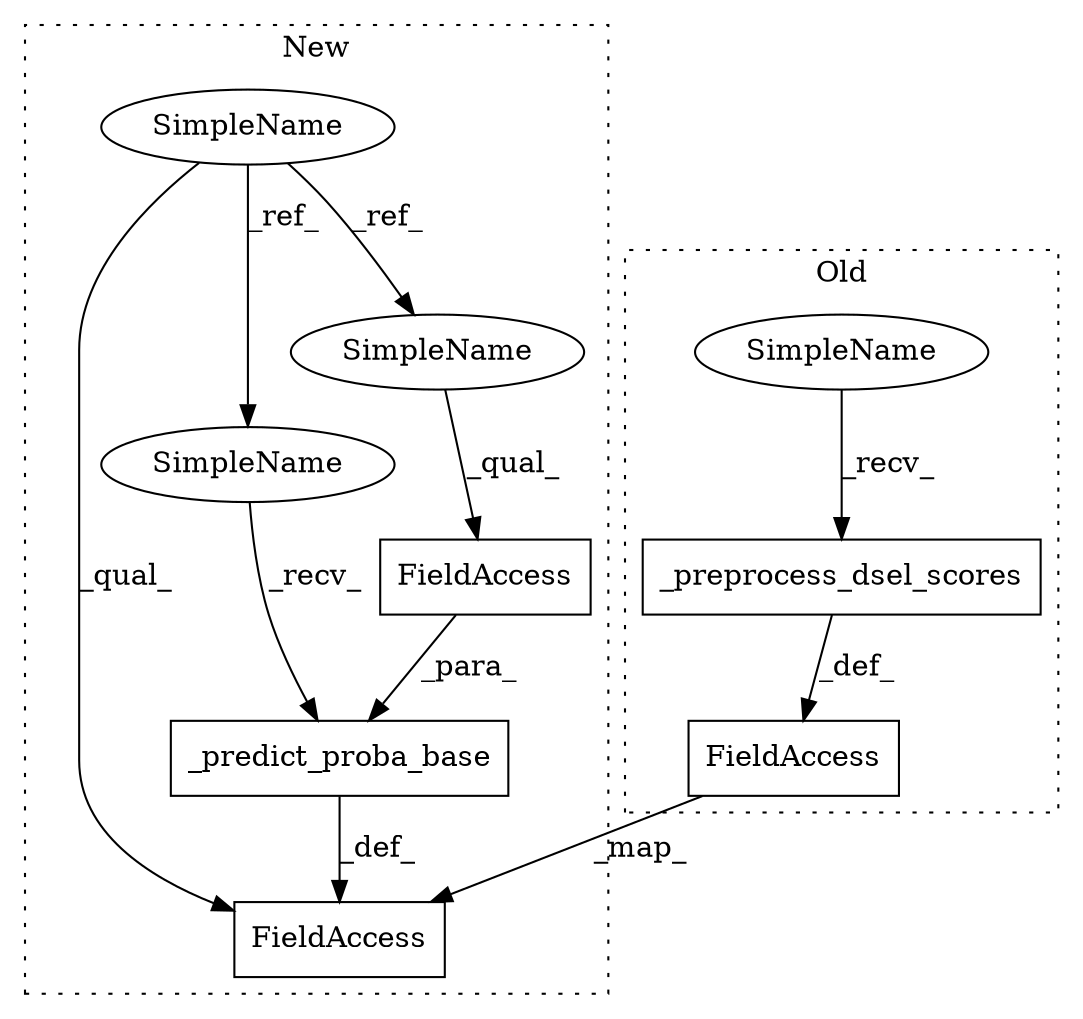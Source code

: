 digraph G {
subgraph cluster0 {
1 [label="_preprocess_dsel_scores" a="32" s="536" l="25" shape="box"];
6 [label="FieldAccess" a="22" s="513" l="17" shape="box"];
9 [label="SimpleName" a="42" s="531" l="4" shape="ellipse"];
label = "Old";
style="dotted";
}
subgraph cluster1 {
2 [label="_predict_proba_base" a="32" s="536,571" l="20,1" shape="box"];
3 [label="SimpleName" a="42" s="415" l="4" shape="ellipse"];
4 [label="FieldAccess" a="22" s="556" l="15" shape="box"];
5 [label="FieldAccess" a="22" s="513" l="17" shape="box"];
7 [label="SimpleName" a="42" s="531" l="4" shape="ellipse"];
8 [label="SimpleName" a="42" s="556" l="4" shape="ellipse"];
label = "New";
style="dotted";
}
1 -> 6 [label="_def_"];
2 -> 5 [label="_def_"];
3 -> 5 [label="_qual_"];
3 -> 8 [label="_ref_"];
3 -> 7 [label="_ref_"];
4 -> 2 [label="_para_"];
6 -> 5 [label="_map_"];
7 -> 2 [label="_recv_"];
8 -> 4 [label="_qual_"];
9 -> 1 [label="_recv_"];
}